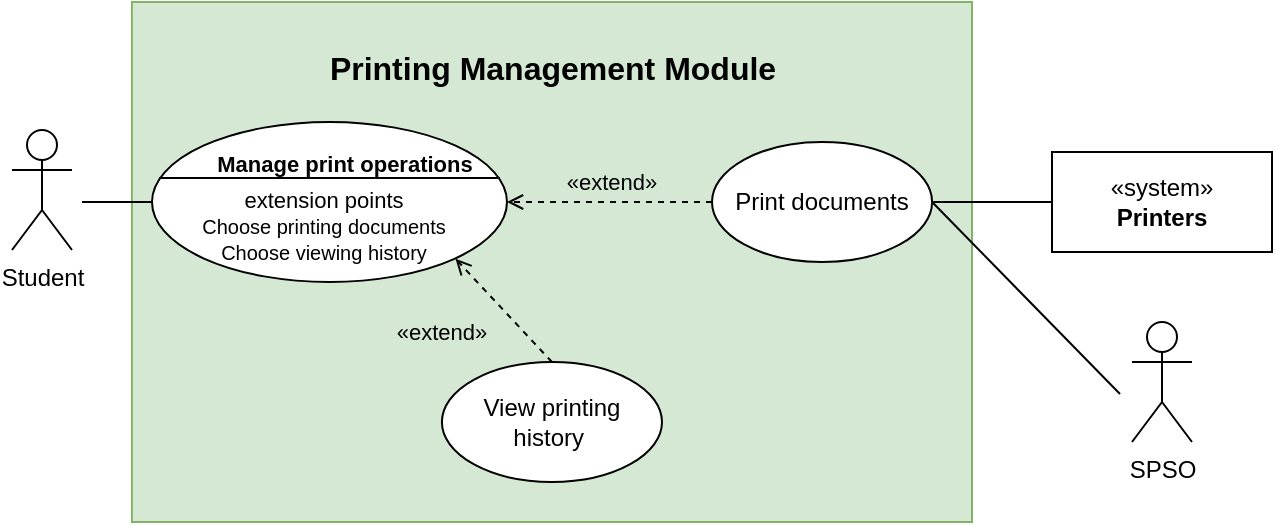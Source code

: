 <mxfile version="24.7.8">
  <diagram name="Page-1" id="5OE-TJhE8zVRZGr9SQH1">
    <mxGraphModel dx="1050" dy="655" grid="1" gridSize="10" guides="1" tooltips="1" connect="1" arrows="0" fold="1" page="1" pageScale="1" pageWidth="850" pageHeight="1100" math="0" shadow="0">
      <root>
        <mxCell id="0" />
        <mxCell id="1" parent="0" />
        <mxCell id="kOeY6bJKJXaW9cWby0th-12" value="" style="rounded=0;whiteSpace=wrap;html=1;fillColor=#d5e8d4;strokeColor=#82b366;" parent="1" vertex="1">
          <mxGeometry x="259.95" y="100" width="420.05" height="260" as="geometry" />
        </mxCell>
        <mxCell id="kOeY6bJKJXaW9cWby0th-15" value="&lt;font style=&quot;font-size: 16px;&quot;&gt;Printing Management Module&lt;/font&gt;" style="text;align=center;fontStyle=1;verticalAlign=middle;spacingLeft=3;spacingRight=3;strokeColor=none;rotatable=0;points=[[0,0.5],[1,0.5]];portConstraint=eastwest;html=1;" parent="1" vertex="1">
          <mxGeometry x="389.98" y="120" width="160" height="26" as="geometry" />
        </mxCell>
        <mxCell id="kOeY6bJKJXaW9cWby0th-44" value="Student" style="shape=umlActor;verticalLabelPosition=bottom;verticalAlign=top;html=1;points=[[0,0.333,0,0,0],[0,0.6,0,-6,0],[0,1,0,-6,23],[0.25,0.1,0,0,0],[0.5,0,0,0,-16],[0.5,0,0,0,0],[0.5,0.5,0,0,0],[0.5,1,0,0,28],[0.75,0.1,0,0,0],[1,0.333,0,0,0],[1,0.6,0,5,0],[1,1,0,5,23]];" parent="1" vertex="1">
          <mxGeometry x="200" y="164" width="30" height="60" as="geometry" />
        </mxCell>
        <mxCell id="kOeY6bJKJXaW9cWby0th-53" value="«system»&lt;br&gt;&lt;b&gt;Printers&lt;/b&gt;" style="html=1;whiteSpace=wrap;" parent="1" vertex="1">
          <mxGeometry x="720" y="175" width="110" height="50" as="geometry" />
        </mxCell>
        <mxCell id="kOeY6bJKJXaW9cWby0th-104" style="edgeStyle=none;shape=connector;rounded=0;orthogonalLoop=1;jettySize=auto;html=1;exitX=1;exitY=0.5;exitDx=0;exitDy=0;entryX=0;entryY=0.5;entryDx=0;entryDy=0;strokeColor=default;align=center;verticalAlign=middle;fontFamily=Helvetica;fontSize=11;fontColor=default;labelBackgroundColor=default;endArrow=none;endFill=0;" parent="1" source="kOeY6bJKJXaW9cWby0th-58" target="kOeY6bJKJXaW9cWby0th-53" edge="1">
          <mxGeometry relative="1" as="geometry" />
        </mxCell>
        <mxCell id="kOeY6bJKJXaW9cWby0th-58" value="Print documents" style="ellipse;whiteSpace=wrap;html=1;" parent="1" vertex="1">
          <mxGeometry x="550" y="170" width="110.05" height="60" as="geometry" />
        </mxCell>
        <mxCell id="kOeY6bJKJXaW9cWby0th-64" value="&lt;div&gt;&lt;/div&gt;&lt;div&gt;&lt;br&gt;&lt;/div&gt;&lt;div&gt;&lt;br&gt;&lt;/div&gt;" style="html=1;shape=mxgraph.sysml.useCaseExtPt;whiteSpace=wrap;align=center;fontFamily=Helvetica;fontSize=11;fontColor=default;labelBackgroundColor=default;" parent="1" vertex="1">
          <mxGeometry x="270" y="160" width="177.5" height="80" as="geometry" />
        </mxCell>
        <mxCell id="kOeY6bJKJXaW9cWby0th-65" value="Manage print operations" style="resizable=0;html=1;verticalAlign=middle;align=center;labelBackgroundColor=none;fontStyle=1;fontFamily=Helvetica;fontSize=11;fontColor=default;" parent="kOeY6bJKJXaW9cWby0th-64" connectable="0" vertex="1">
          <mxGeometry x="88.75" y="17" as="geometry">
            <mxPoint x="7" y="4" as="offset" />
          </mxGeometry>
        </mxCell>
        <mxCell id="kOeY6bJKJXaW9cWby0th-83" value="&lt;div&gt;extension points&lt;br&gt;&lt;/div&gt;&lt;div&gt;&lt;font style=&quot;font-size: 10px;&quot;&gt;Choose printing documents&lt;/font&gt;&lt;/div&gt;&lt;div&gt;&lt;font style=&quot;font-size: 10px;&quot;&gt;Choose viewing history&lt;/font&gt;&lt;/div&gt;" style="text;html=1;align=center;verticalAlign=middle;whiteSpace=wrap;rounded=0;fontFamily=Helvetica;fontSize=11;fontColor=default;labelBackgroundColor=none;" parent="kOeY6bJKJXaW9cWby0th-64" vertex="1">
          <mxGeometry x="-2.773" y="37" width="177.5" height="30" as="geometry" />
        </mxCell>
        <mxCell id="kOeY6bJKJXaW9cWby0th-71" value="" style="group;rotation=-180;direction=west;" parent="1" vertex="1" connectable="0">
          <mxGeometry x="469.95" y="175" width="60" height="30" as="geometry" />
        </mxCell>
        <mxCell id="kOeY6bJKJXaW9cWby0th-70" value="«extend»" style="text;html=1;align=center;verticalAlign=middle;whiteSpace=wrap;rounded=0;fontFamily=Helvetica;fontSize=11;fontColor=default;labelBackgroundColor=none;rotation=-360;" parent="kOeY6bJKJXaW9cWby0th-71" vertex="1">
          <mxGeometry width="60" height="30" as="geometry" />
        </mxCell>
        <mxCell id="kOeY6bJKJXaW9cWby0th-72" style="edgeStyle=none;shape=connector;rounded=0;orthogonalLoop=1;jettySize=auto;html=1;exitX=1;exitY=0.6;exitDx=5;exitDy=0;exitPerimeter=0;entryX=0;entryY=0.5;entryDx=0;entryDy=0;entryPerimeter=0;strokeColor=default;align=center;verticalAlign=middle;fontFamily=Helvetica;fontSize=11;fontColor=default;labelBackgroundColor=default;endArrow=none;endFill=0;" parent="1" source="kOeY6bJKJXaW9cWby0th-44" target="kOeY6bJKJXaW9cWby0th-64" edge="1">
          <mxGeometry relative="1" as="geometry" />
        </mxCell>
        <mxCell id="kOeY6bJKJXaW9cWby0th-66" style="edgeStyle=none;shape=connector;rounded=0;orthogonalLoop=1;jettySize=auto;html=1;exitX=0;exitY=0.5;exitDx=0;exitDy=0;strokeColor=default;align=center;verticalAlign=middle;fontFamily=Helvetica;fontSize=11;fontColor=default;labelBackgroundColor=default;endArrow=open;endFill=0;dashed=1;entryX=1;entryY=0.5;entryDx=0;entryDy=0;entryPerimeter=0;" parent="1" source="kOeY6bJKJXaW9cWby0th-58" target="kOeY6bJKJXaW9cWby0th-64" edge="1">
          <mxGeometry relative="1" as="geometry" />
        </mxCell>
        <mxCell id="RUfiBOBs_zwyfx15J8Dr-1" value="View printing history&amp;nbsp;" style="ellipse;whiteSpace=wrap;html=1;" parent="1" vertex="1">
          <mxGeometry x="414.95" y="280" width="110.05" height="60" as="geometry" />
        </mxCell>
        <mxCell id="RUfiBOBs_zwyfx15J8Dr-3" style="rounded=0;orthogonalLoop=1;jettySize=auto;html=1;exitX=0.5;exitY=0;exitDx=0;exitDy=0;entryX=0.855;entryY=0.855;entryDx=0;entryDy=0;entryPerimeter=0;dashed=1;endArrow=open;endFill=0;" parent="1" source="RUfiBOBs_zwyfx15J8Dr-1" target="kOeY6bJKJXaW9cWby0th-64" edge="1">
          <mxGeometry relative="1" as="geometry" />
        </mxCell>
        <mxCell id="RUfiBOBs_zwyfx15J8Dr-4" value="" style="group;rotation=-180;direction=west;" parent="1" vertex="1" connectable="0">
          <mxGeometry x="384.73" y="250" width="60" height="30" as="geometry" />
        </mxCell>
        <mxCell id="RUfiBOBs_zwyfx15J8Dr-5" value="«extend»" style="text;html=1;align=center;verticalAlign=middle;whiteSpace=wrap;rounded=0;fontFamily=Helvetica;fontSize=11;fontColor=default;labelBackgroundColor=none;rotation=-360;" parent="RUfiBOBs_zwyfx15J8Dr-4" vertex="1">
          <mxGeometry width="60" height="30" as="geometry" />
        </mxCell>
        <mxCell id="m66MDkxZynAlF29exDxL-2" style="rounded=0;orthogonalLoop=1;jettySize=auto;html=1;exitX=0;exitY=0.6;exitDx=-6;exitDy=0;exitPerimeter=0;entryX=1;entryY=0.5;entryDx=0;entryDy=0;endArrow=none;endFill=0;" parent="1" source="m66MDkxZynAlF29exDxL-1" target="kOeY6bJKJXaW9cWby0th-58" edge="1">
          <mxGeometry relative="1" as="geometry" />
        </mxCell>
        <mxCell id="m66MDkxZynAlF29exDxL-1" value="SPSO" style="shape=umlActor;verticalLabelPosition=bottom;verticalAlign=top;html=1;points=[[0,0.333,0,0,0],[0,0.6,0,-6,0],[0,1,0,-6,23],[0.25,0.1,0,0,0],[0.5,0,0,0,-16],[0.5,0,0,0,0],[0.5,0.5,0,0,0],[0.5,1,0,0,28],[0.75,0.1,0,0,0],[1,0.333,0,0,0],[1,0.6,0,5,0],[1,1,0,5,23]];" parent="1" vertex="1">
          <mxGeometry x="760" y="260" width="30" height="60" as="geometry" />
        </mxCell>
      </root>
    </mxGraphModel>
  </diagram>
</mxfile>
